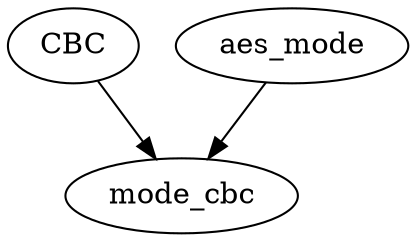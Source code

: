 strict digraph "" {
	CBC	 [complexity=3,
		importance=0.0201214728472,
		rank=0.00670715761573];
	mode_cbc	 [complexity=0,
		importance=0.0128044765324,
		rank=0.0];
	CBC -> mode_cbc;
	aes_mode	 [complexity=3,
		importance=0.0201214728472,
		rank=0.00670715761573];
	aes_mode -> mode_cbc;
}
